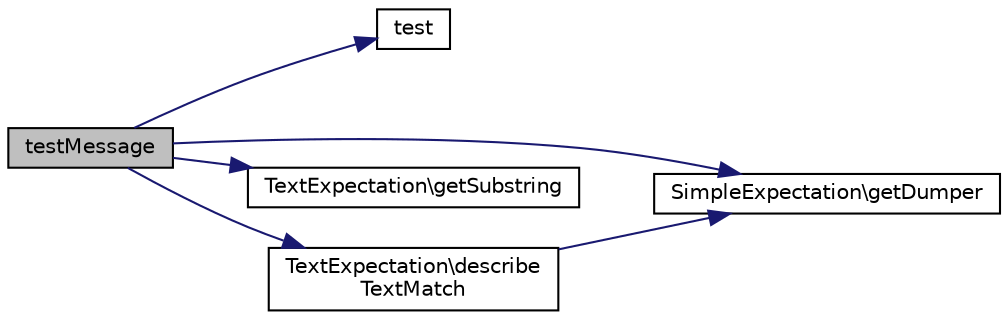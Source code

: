 digraph "testMessage"
{
  edge [fontname="Helvetica",fontsize="10",labelfontname="Helvetica",labelfontsize="10"];
  node [fontname="Helvetica",fontsize="10",shape=record];
  rankdir="LR";
  Node1 [label="testMessage",height=0.2,width=0.4,color="black", fillcolor="grey75", style="filled" fontcolor="black"];
  Node1 -> Node2 [color="midnightblue",fontsize="10",style="solid",fontname="Helvetica"];
  Node2 [label="test",height=0.2,width=0.4,color="black", fillcolor="white", style="filled",URL="$class_no_text_expectation.html#ae44e91fd7374c9eba4aa26c28454e4c8"];
  Node1 -> Node3 [color="midnightblue",fontsize="10",style="solid",fontname="Helvetica"];
  Node3 [label="SimpleExpectation\\getDumper",height=0.2,width=0.4,color="black", fillcolor="white", style="filled",URL="$class_simple_expectation.html#ac13149681313e1f4bf6cf5be570c4414"];
  Node1 -> Node4 [color="midnightblue",fontsize="10",style="solid",fontname="Helvetica"];
  Node4 [label="TextExpectation\\getSubstring",height=0.2,width=0.4,color="black", fillcolor="white", style="filled",URL="$class_text_expectation.html#ac6ba2d34b0955b918f20c49d8cbec803"];
  Node1 -> Node5 [color="midnightblue",fontsize="10",style="solid",fontname="Helvetica"];
  Node5 [label="TextExpectation\\describe\lTextMatch",height=0.2,width=0.4,color="black", fillcolor="white", style="filled",URL="$class_text_expectation.html#aa59bf907c0b8e3d4011d9cdee25e64cd"];
  Node5 -> Node3 [color="midnightblue",fontsize="10",style="solid",fontname="Helvetica"];
}
